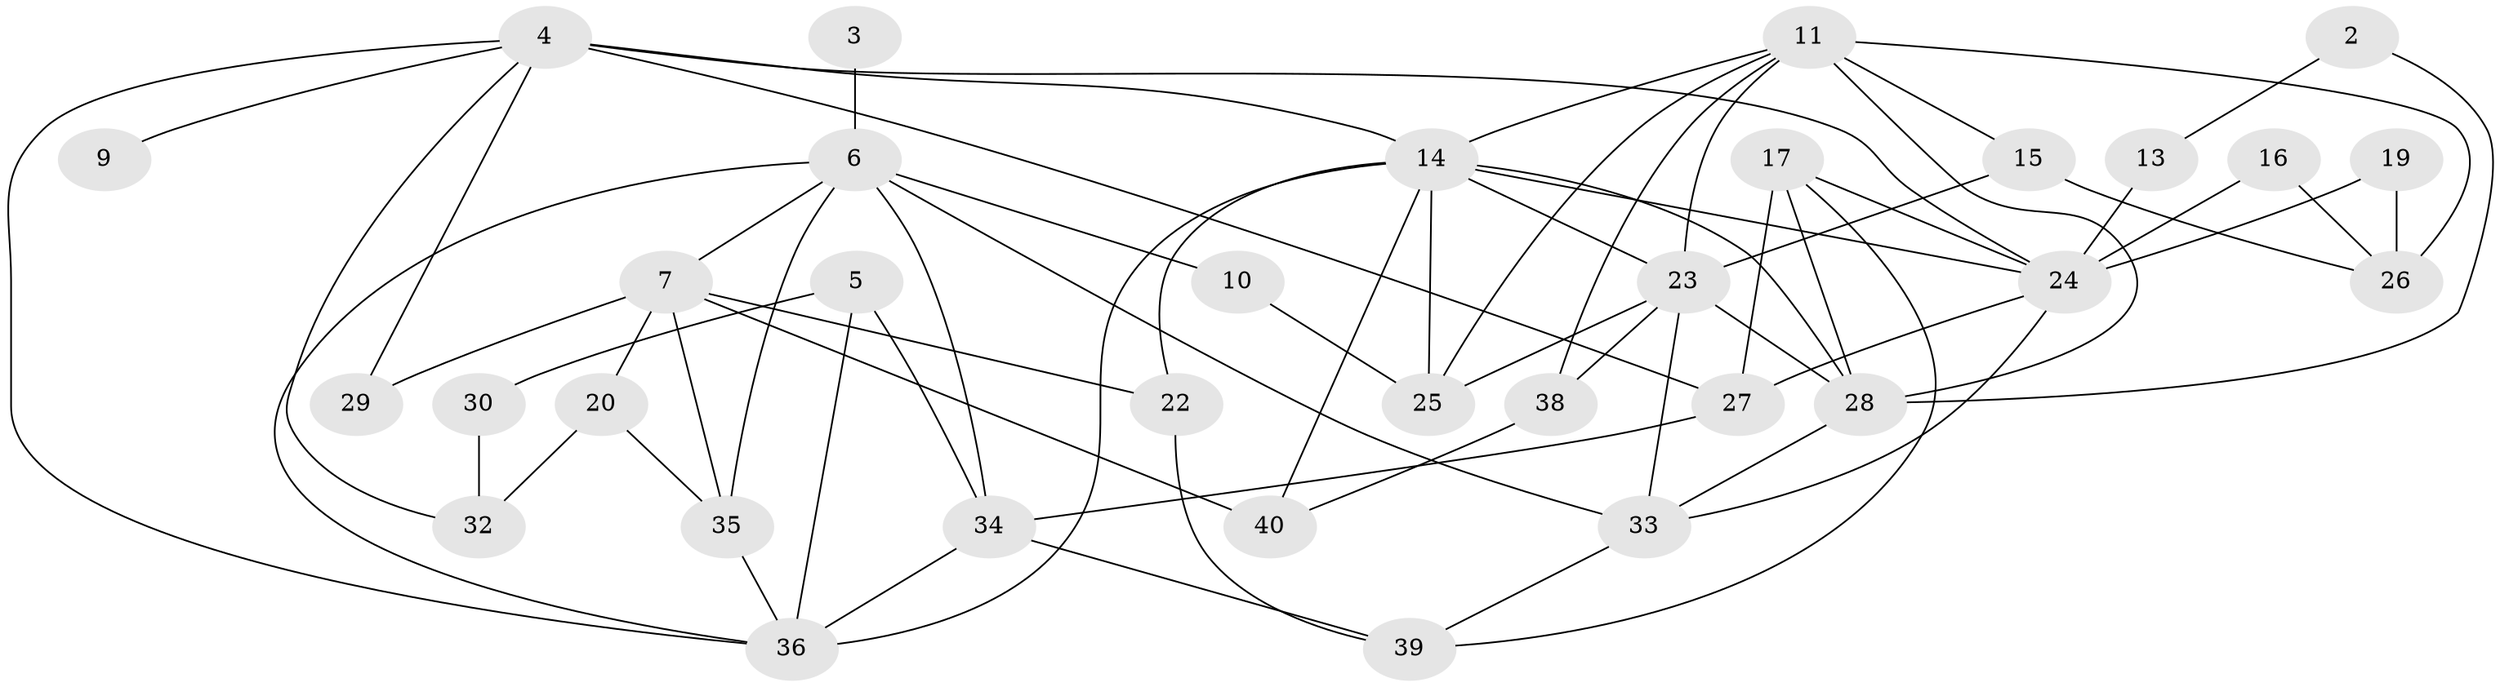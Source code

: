 // original degree distribution, {3: 0.23, 2: 0.21, 1: 0.23, 0: 0.06, 4: 0.14, 6: 0.05, 7: 0.02, 5: 0.06}
// Generated by graph-tools (version 1.1) at 2025/35/03/04/25 23:35:54]
// undirected, 33 vertices, 67 edges
graph export_dot {
  node [color=gray90,style=filled];
  2;
  3;
  4;
  5;
  6;
  7;
  9;
  10;
  11;
  13;
  14;
  15;
  16;
  17;
  19;
  20;
  22;
  23;
  24;
  25;
  26;
  27;
  28;
  29;
  30;
  32;
  33;
  34;
  35;
  36;
  38;
  39;
  40;
  2 -- 13 [weight=1.0];
  2 -- 28 [weight=1.0];
  3 -- 6 [weight=1.0];
  4 -- 9 [weight=1.0];
  4 -- 14 [weight=1.0];
  4 -- 24 [weight=2.0];
  4 -- 27 [weight=1.0];
  4 -- 29 [weight=1.0];
  4 -- 32 [weight=1.0];
  4 -- 36 [weight=1.0];
  5 -- 30 [weight=1.0];
  5 -- 34 [weight=1.0];
  5 -- 36 [weight=1.0];
  6 -- 7 [weight=1.0];
  6 -- 10 [weight=1.0];
  6 -- 33 [weight=1.0];
  6 -- 34 [weight=1.0];
  6 -- 35 [weight=1.0];
  6 -- 36 [weight=1.0];
  7 -- 20 [weight=1.0];
  7 -- 22 [weight=1.0];
  7 -- 29 [weight=1.0];
  7 -- 35 [weight=1.0];
  7 -- 40 [weight=1.0];
  10 -- 25 [weight=1.0];
  11 -- 14 [weight=1.0];
  11 -- 15 [weight=1.0];
  11 -- 23 [weight=1.0];
  11 -- 25 [weight=1.0];
  11 -- 26 [weight=2.0];
  11 -- 28 [weight=1.0];
  11 -- 38 [weight=1.0];
  13 -- 24 [weight=1.0];
  14 -- 22 [weight=1.0];
  14 -- 23 [weight=2.0];
  14 -- 24 [weight=1.0];
  14 -- 25 [weight=1.0];
  14 -- 28 [weight=1.0];
  14 -- 36 [weight=1.0];
  14 -- 40 [weight=1.0];
  15 -- 23 [weight=1.0];
  15 -- 26 [weight=1.0];
  16 -- 24 [weight=1.0];
  16 -- 26 [weight=1.0];
  17 -- 24 [weight=1.0];
  17 -- 27 [weight=1.0];
  17 -- 28 [weight=1.0];
  17 -- 39 [weight=1.0];
  19 -- 24 [weight=1.0];
  19 -- 26 [weight=1.0];
  20 -- 32 [weight=1.0];
  20 -- 35 [weight=1.0];
  22 -- 39 [weight=1.0];
  23 -- 25 [weight=1.0];
  23 -- 28 [weight=2.0];
  23 -- 33 [weight=1.0];
  23 -- 38 [weight=1.0];
  24 -- 27 [weight=1.0];
  24 -- 33 [weight=1.0];
  27 -- 34 [weight=1.0];
  28 -- 33 [weight=1.0];
  30 -- 32 [weight=1.0];
  33 -- 39 [weight=1.0];
  34 -- 36 [weight=1.0];
  34 -- 39 [weight=1.0];
  35 -- 36 [weight=1.0];
  38 -- 40 [weight=1.0];
}
